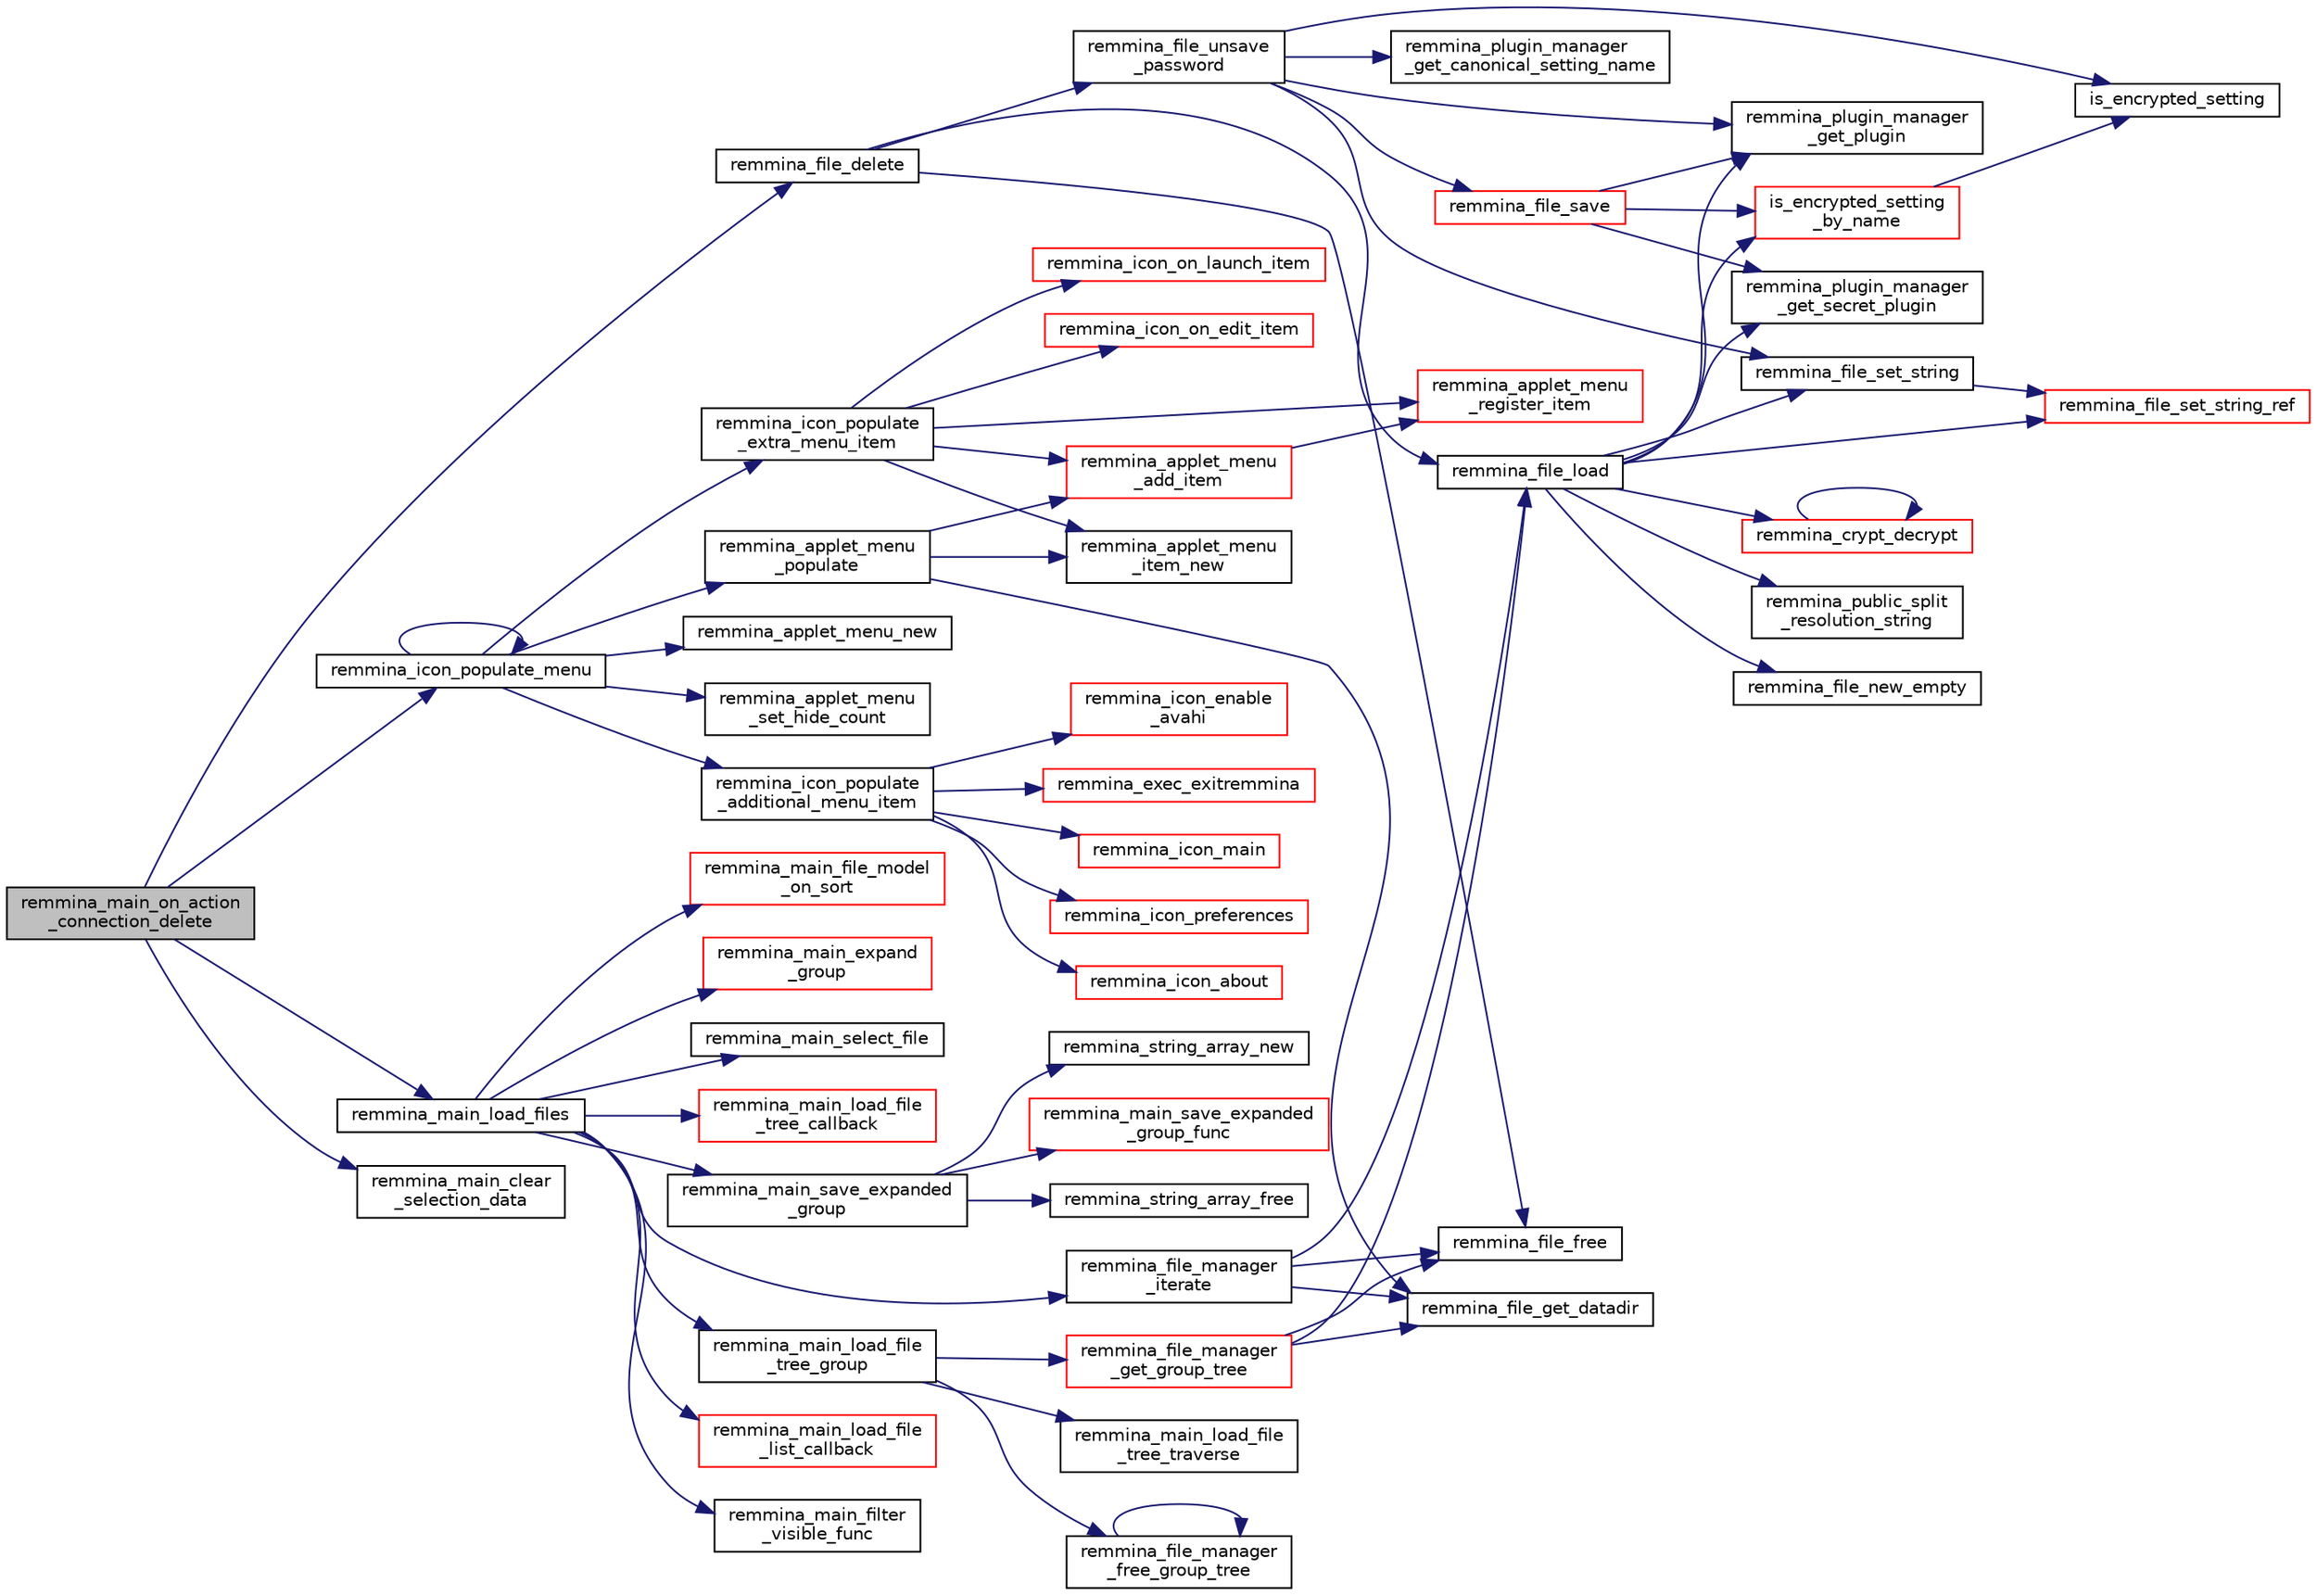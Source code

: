 digraph "remmina_main_on_action_connection_delete"
{
  edge [fontname="Helvetica",fontsize="10",labelfontname="Helvetica",labelfontsize="10"];
  node [fontname="Helvetica",fontsize="10",shape=record];
  rankdir="LR";
  Node4015 [label="remmina_main_on_action\l_connection_delete",height=0.2,width=0.4,color="black", fillcolor="grey75", style="filled", fontcolor="black"];
  Node4015 -> Node4016 [color="midnightblue",fontsize="10",style="solid",fontname="Helvetica"];
  Node4016 [label="remmina_file_delete",height=0.2,width=0.4,color="black", fillcolor="white", style="filled",URL="$remmina__file_8c.html#a55f66f2bb81bf427d6837e1adb7fe1d4"];
  Node4016 -> Node4017 [color="midnightblue",fontsize="10",style="solid",fontname="Helvetica"];
  Node4017 [label="remmina_file_load",height=0.2,width=0.4,color="black", fillcolor="white", style="filled",URL="$remmina__file_8c.html#ac1cc2d7f827f7d64c7fd3edf10e9383e"];
  Node4017 -> Node4018 [color="midnightblue",fontsize="10",style="solid",fontname="Helvetica"];
  Node4018 [label="remmina_file_new_empty",height=0.2,width=0.4,color="black", fillcolor="white", style="filled",URL="$remmina__file_8c.html#adab087b7139756f029020a87a5438cfa"];
  Node4017 -> Node4019 [color="midnightblue",fontsize="10",style="solid",fontname="Helvetica"];
  Node4019 [label="remmina_plugin_manager\l_get_plugin",height=0.2,width=0.4,color="black", fillcolor="white", style="filled",URL="$remmina__plugin__manager_8c.html#a3872c8656a8a3d5147bcc603471c1932"];
  Node4017 -> Node4020 [color="midnightblue",fontsize="10",style="solid",fontname="Helvetica"];
  Node4020 [label="remmina_plugin_manager\l_get_secret_plugin",height=0.2,width=0.4,color="black", fillcolor="white", style="filled",URL="$remmina__plugin__manager_8c.html#ad380a98f6624aa8c830015c8b428b7b4"];
  Node4017 -> Node4021 [color="midnightblue",fontsize="10",style="solid",fontname="Helvetica"];
  Node4021 [label="is_encrypted_setting\l_by_name",height=0.2,width=0.4,color="red", fillcolor="white", style="filled",URL="$remmina__file_8c.html#a72580559fa04082418a993fec4c77281"];
  Node4021 -> Node4024 [color="midnightblue",fontsize="10",style="solid",fontname="Helvetica"];
  Node4024 [label="is_encrypted_setting",height=0.2,width=0.4,color="black", fillcolor="white", style="filled",URL="$remmina__file_8c.html#a29920ae737817d3f6c673bacbbf11ca1"];
  Node4017 -> Node4025 [color="midnightblue",fontsize="10",style="solid",fontname="Helvetica"];
  Node4025 [label="remmina_file_set_string",height=0.2,width=0.4,color="black", fillcolor="white", style="filled",URL="$remmina__file_8c.html#a85ca1ca2d0bf9ef29e490c6f4527a954"];
  Node4025 -> Node4026 [color="midnightblue",fontsize="10",style="solid",fontname="Helvetica"];
  Node4026 [label="remmina_file_set_string_ref",height=0.2,width=0.4,color="red", fillcolor="white", style="filled",URL="$remmina__file_8c.html#a74951c1067a1a5e1341f5e1c1206dec6"];
  Node4017 -> Node4026 [color="midnightblue",fontsize="10",style="solid",fontname="Helvetica"];
  Node4017 -> Node4028 [color="midnightblue",fontsize="10",style="solid",fontname="Helvetica"];
  Node4028 [label="remmina_crypt_decrypt",height=0.2,width=0.4,color="red", fillcolor="white", style="filled",URL="$remmina__crypt_8c.html#a3fe2fa245d401146adf02a3a8f996ab9"];
  Node4028 -> Node4028 [color="midnightblue",fontsize="10",style="solid",fontname="Helvetica"];
  Node4017 -> Node4031 [color="midnightblue",fontsize="10",style="solid",fontname="Helvetica"];
  Node4031 [label="remmina_public_split\l_resolution_string",height=0.2,width=0.4,color="black", fillcolor="white", style="filled",URL="$remmina__public_8c.html#aaf3fdb980c24cd06965b85ebcdd79173"];
  Node4016 -> Node4032 [color="midnightblue",fontsize="10",style="solid",fontname="Helvetica"];
  Node4032 [label="remmina_file_unsave\l_password",height=0.2,width=0.4,color="black", fillcolor="white", style="filled",URL="$remmina__file_8c.html#a6a79eb0cd9dc195cc5bd1904e2e1e26c"];
  Node4032 -> Node4025 [color="midnightblue",fontsize="10",style="solid",fontname="Helvetica"];
  Node4032 -> Node4019 [color="midnightblue",fontsize="10",style="solid",fontname="Helvetica"];
  Node4032 -> Node4024 [color="midnightblue",fontsize="10",style="solid",fontname="Helvetica"];
  Node4032 -> Node4023 [color="midnightblue",fontsize="10",style="solid",fontname="Helvetica"];
  Node4023 [label="remmina_plugin_manager\l_get_canonical_setting_name",height=0.2,width=0.4,color="black", fillcolor="white", style="filled",URL="$remmina__plugin__manager_8c.html#af60b8edfa50563ae4c7593efc3deed55"];
  Node4032 -> Node4033 [color="midnightblue",fontsize="10",style="solid",fontname="Helvetica"];
  Node4033 [label="remmina_file_save",height=0.2,width=0.4,color="red", fillcolor="white", style="filled",URL="$remmina__file_8c.html#a8c893a5deec9bc446bd89cc9973416c7"];
  Node4033 -> Node4019 [color="midnightblue",fontsize="10",style="solid",fontname="Helvetica"];
  Node4033 -> Node4020 [color="midnightblue",fontsize="10",style="solid",fontname="Helvetica"];
  Node4033 -> Node4021 [color="midnightblue",fontsize="10",style="solid",fontname="Helvetica"];
  Node4016 -> Node4070 [color="midnightblue",fontsize="10",style="solid",fontname="Helvetica"];
  Node4070 [label="remmina_file_free",height=0.2,width=0.4,color="black", fillcolor="white", style="filled",URL="$remmina__file_8c.html#abd2f06bf0a5ddcf7156e5ef7d0c8d4d7"];
  Node4015 -> Node4088 [color="midnightblue",fontsize="10",style="solid",fontname="Helvetica"];
  Node4088 [label="remmina_icon_populate_menu",height=0.2,width=0.4,color="black", fillcolor="white", style="filled",URL="$remmina__icon_8c.html#af80ed314f91d653237249d839c7fc3b2"];
  Node4088 -> Node4089 [color="midnightblue",fontsize="10",style="solid",fontname="Helvetica"];
  Node4089 [label="remmina_applet_menu_new",height=0.2,width=0.4,color="black", fillcolor="white", style="filled",URL="$remmina__applet__menu_8c.html#adc65e597bc73ddbda587caa929efe872"];
  Node4088 -> Node4090 [color="midnightblue",fontsize="10",style="solid",fontname="Helvetica"];
  Node4090 [label="remmina_applet_menu\l_set_hide_count",height=0.2,width=0.4,color="black", fillcolor="white", style="filled",URL="$remmina__applet__menu_8c.html#af2baabd1750dd1a95a0b36e601d99cfe"];
  Node4088 -> Node4091 [color="midnightblue",fontsize="10",style="solid",fontname="Helvetica"];
  Node4091 [label="remmina_applet_menu\l_populate",height=0.2,width=0.4,color="black", fillcolor="white", style="filled",URL="$remmina__applet__menu_8c.html#a8029065504aef0e850d79f3823d18f66"];
  Node4091 -> Node4044 [color="midnightblue",fontsize="10",style="solid",fontname="Helvetica"];
  Node4044 [label="remmina_file_get_datadir",height=0.2,width=0.4,color="black", fillcolor="white", style="filled",URL="$remmina__file__manager_8c.html#aa65bc30beb59d607ba430d966e7e27f5"];
  Node4091 -> Node4092 [color="midnightblue",fontsize="10",style="solid",fontname="Helvetica"];
  Node4092 [label="remmina_applet_menu\l_item_new",height=0.2,width=0.4,color="black", fillcolor="white", style="filled",URL="$remmina__applet__menu__item_8c.html#a8518d5abbcb0cf2ff0923e41d55e1a96"];
  Node4091 -> Node4093 [color="midnightblue",fontsize="10",style="solid",fontname="Helvetica"];
  Node4093 [label="remmina_applet_menu\l_add_item",height=0.2,width=0.4,color="red", fillcolor="white", style="filled",URL="$remmina__applet__menu_8c.html#a261d344be12cd270d8b81a26e1ad9d23"];
  Node4093 -> Node4096 [color="midnightblue",fontsize="10",style="solid",fontname="Helvetica"];
  Node4096 [label="remmina_applet_menu\l_register_item",height=0.2,width=0.4,color="red", fillcolor="white", style="filled",URL="$remmina__applet__menu_8c.html#abb924051b4e37930bed6aed12b653751"];
  Node4088 -> Node4098 [color="midnightblue",fontsize="10",style="solid",fontname="Helvetica"];
  Node4098 [label="remmina_icon_populate\l_extra_menu_item",height=0.2,width=0.4,color="black", fillcolor="white", style="filled",URL="$remmina__icon_8c.html#a2847311861df3a2f1c8bbcd35cf3fd6f"];
  Node4098 -> Node4092 [color="midnightblue",fontsize="10",style="solid",fontname="Helvetica"];
  Node4098 -> Node4093 [color="midnightblue",fontsize="10",style="solid",fontname="Helvetica"];
  Node4098 -> Node4096 [color="midnightblue",fontsize="10",style="solid",fontname="Helvetica"];
  Node4098 -> Node4099 [color="midnightblue",fontsize="10",style="solid",fontname="Helvetica"];
  Node4099 [label="remmina_icon_on_launch_item",height=0.2,width=0.4,color="red", fillcolor="white", style="filled",URL="$remmina__icon_8c.html#ad1699688680e12abcfd5c74dd2f76d83"];
  Node4098 -> Node4368 [color="midnightblue",fontsize="10",style="solid",fontname="Helvetica"];
  Node4368 [label="remmina_icon_on_edit_item",height=0.2,width=0.4,color="red", fillcolor="white", style="filled",URL="$remmina__icon_8c.html#af8708120906a8dc41a7998ebf9ecd129"];
  Node4088 -> Node4369 [color="midnightblue",fontsize="10",style="solid",fontname="Helvetica"];
  Node4369 [label="remmina_icon_populate\l_additional_menu_item",height=0.2,width=0.4,color="black", fillcolor="white", style="filled",URL="$remmina__icon_8c.html#a8aaf73ed94cf20dcce1c7be26262cb56"];
  Node4369 -> Node4370 [color="midnightblue",fontsize="10",style="solid",fontname="Helvetica"];
  Node4370 [label="remmina_icon_main",height=0.2,width=0.4,color="red", fillcolor="white", style="filled",URL="$remmina__icon_8c.html#a920476110ab6410c8fc8cf734109e497"];
  Node4369 -> Node4371 [color="midnightblue",fontsize="10",style="solid",fontname="Helvetica"];
  Node4371 [label="remmina_icon_preferences",height=0.2,width=0.4,color="red", fillcolor="white", style="filled",URL="$remmina__icon_8c.html#ad3b0e3d12e4854eae05b1afea19da404"];
  Node4369 -> Node4372 [color="midnightblue",fontsize="10",style="solid",fontname="Helvetica"];
  Node4372 [label="remmina_icon_about",height=0.2,width=0.4,color="red", fillcolor="white", style="filled",URL="$remmina__icon_8c.html#a5cdf1958ef01e49889bcee2e90e2cf71"];
  Node4369 -> Node4373 [color="midnightblue",fontsize="10",style="solid",fontname="Helvetica"];
  Node4373 [label="remmina_icon_enable\l_avahi",height=0.2,width=0.4,color="red", fillcolor="white", style="filled",URL="$remmina__icon_8c.html#ac424cc450aa98c2a0fe2494cddff48a6"];
  Node4369 -> Node4337 [color="midnightblue",fontsize="10",style="solid",fontname="Helvetica"];
  Node4337 [label="remmina_exec_exitremmina",height=0.2,width=0.4,color="red", fillcolor="white", style="filled",URL="$remmina__exec_8c.html#a206abe0e916081b29c5faa52330e2271"];
  Node4088 -> Node4088 [color="midnightblue",fontsize="10",style="solid",fontname="Helvetica"];
  Node4015 -> Node4036 [color="midnightblue",fontsize="10",style="solid",fontname="Helvetica"];
  Node4036 [label="remmina_main_load_files",height=0.2,width=0.4,color="black", fillcolor="white", style="filled",URL="$remmina__main_8c.html#a3617295e74fa84edbd41dedc601402a7"];
  Node4036 -> Node4037 [color="midnightblue",fontsize="10",style="solid",fontname="Helvetica"];
  Node4037 [label="remmina_main_save_expanded\l_group",height=0.2,width=0.4,color="black", fillcolor="white", style="filled",URL="$remmina__main_8c.html#ad8744dc59ba8072ffdf557b6c94e9f40"];
  Node4037 -> Node4038 [color="midnightblue",fontsize="10",style="solid",fontname="Helvetica"];
  Node4038 [label="remmina_string_array_free",height=0.2,width=0.4,color="black", fillcolor="white", style="filled",URL="$remmina__string__array_8c.html#a8ab78913d299df665a408a8a5ec51bbe"];
  Node4037 -> Node4039 [color="midnightblue",fontsize="10",style="solid",fontname="Helvetica"];
  Node4039 [label="remmina_string_array_new",height=0.2,width=0.4,color="black", fillcolor="white", style="filled",URL="$remmina__string__array_8c.html#aff90e964c6541b1af02adf7ea39e6e02"];
  Node4037 -> Node4040 [color="midnightblue",fontsize="10",style="solid",fontname="Helvetica"];
  Node4040 [label="remmina_main_save_expanded\l_group_func",height=0.2,width=0.4,color="red", fillcolor="white", style="filled",URL="$remmina__main_8c.html#a51880fc109db6457a5d0fc543c2deaf2"];
  Node4036 -> Node4042 [color="midnightblue",fontsize="10",style="solid",fontname="Helvetica"];
  Node4042 [label="remmina_main_load_file\l_tree_group",height=0.2,width=0.4,color="black", fillcolor="white", style="filled",URL="$remmina__main_8c.html#aa46e6b815c241d32a476a29053dbf296"];
  Node4042 -> Node4043 [color="midnightblue",fontsize="10",style="solid",fontname="Helvetica"];
  Node4043 [label="remmina_file_manager\l_get_group_tree",height=0.2,width=0.4,color="red", fillcolor="white", style="filled",URL="$remmina__file__manager_8c.html#a6593a3f297f420f012405fa582819857"];
  Node4043 -> Node4044 [color="midnightblue",fontsize="10",style="solid",fontname="Helvetica"];
  Node4043 -> Node4017 [color="midnightblue",fontsize="10",style="solid",fontname="Helvetica"];
  Node4043 -> Node4070 [color="midnightblue",fontsize="10",style="solid",fontname="Helvetica"];
  Node4042 -> Node4071 [color="midnightblue",fontsize="10",style="solid",fontname="Helvetica"];
  Node4071 [label="remmina_main_load_file\l_tree_traverse",height=0.2,width=0.4,color="black", fillcolor="white", style="filled",URL="$remmina__main_8c.html#a2a6ba822ef89ef8ad9f19340c2c8b7f5"];
  Node4042 -> Node4072 [color="midnightblue",fontsize="10",style="solid",fontname="Helvetica"];
  Node4072 [label="remmina_file_manager\l_free_group_tree",height=0.2,width=0.4,color="black", fillcolor="white", style="filled",URL="$remmina__file__manager_8c.html#a06196f19abc15526514a5aa59a568798"];
  Node4072 -> Node4072 [color="midnightblue",fontsize="10",style="solid",fontname="Helvetica"];
  Node4036 -> Node4073 [color="midnightblue",fontsize="10",style="solid",fontname="Helvetica"];
  Node4073 [label="remmina_file_manager\l_iterate",height=0.2,width=0.4,color="black", fillcolor="white", style="filled",URL="$remmina__file__manager_8c.html#a55a717aafc046713380bd2c55f29165a"];
  Node4073 -> Node4044 [color="midnightblue",fontsize="10",style="solid",fontname="Helvetica"];
  Node4073 -> Node4017 [color="midnightblue",fontsize="10",style="solid",fontname="Helvetica"];
  Node4073 -> Node4070 [color="midnightblue",fontsize="10",style="solid",fontname="Helvetica"];
  Node4036 -> Node4074 [color="midnightblue",fontsize="10",style="solid",fontname="Helvetica"];
  Node4074 [label="remmina_main_load_file\l_tree_callback",height=0.2,width=0.4,color="red", fillcolor="white", style="filled",URL="$remmina__main_8c.html#ae32574ebe06b1a24f135af9379e663b4"];
  Node4036 -> Node4080 [color="midnightblue",fontsize="10",style="solid",fontname="Helvetica"];
  Node4080 [label="remmina_main_load_file\l_list_callback",height=0.2,width=0.4,color="red", fillcolor="white", style="filled",URL="$remmina__main_8c.html#a71f485dba1b11bf8cba129920767b5e6"];
  Node4036 -> Node4081 [color="midnightblue",fontsize="10",style="solid",fontname="Helvetica"];
  Node4081 [label="remmina_main_filter\l_visible_func",height=0.2,width=0.4,color="black", fillcolor="white", style="filled",URL="$remmina__main_8c.html#ab0d22f0e3571eb80886acb0c68005800"];
  Node4036 -> Node4082 [color="midnightblue",fontsize="10",style="solid",fontname="Helvetica"];
  Node4082 [label="remmina_main_file_model\l_on_sort",height=0.2,width=0.4,color="red", fillcolor="white", style="filled",URL="$remmina__main_8c.html#a71fbe206a9c2abb8f348ee598d7751b7"];
  Node4036 -> Node4084 [color="midnightblue",fontsize="10",style="solid",fontname="Helvetica"];
  Node4084 [label="remmina_main_expand\l_group",height=0.2,width=0.4,color="red", fillcolor="white", style="filled",URL="$remmina__main_8c.html#a4a4733c243f20c3ffc27105003f5e30e"];
  Node4036 -> Node4087 [color="midnightblue",fontsize="10",style="solid",fontname="Helvetica"];
  Node4087 [label="remmina_main_select_file",height=0.2,width=0.4,color="black", fillcolor="white", style="filled",URL="$remmina__main_8c.html#aa20963aed43242994c88d5a97a546355"];
  Node4015 -> Node4109 [color="midnightblue",fontsize="10",style="solid",fontname="Helvetica"];
  Node4109 [label="remmina_main_clear\l_selection_data",height=0.2,width=0.4,color="black", fillcolor="white", style="filled",URL="$remmina__main_8c.html#a9e60326026d7de56882bc83c0084fd12"];
}
